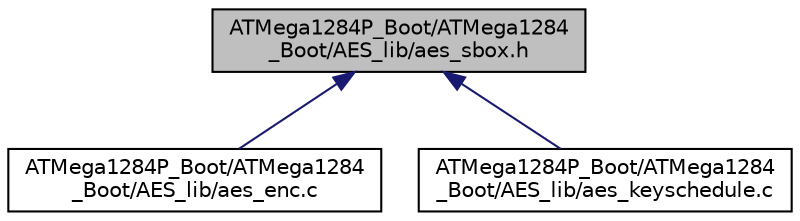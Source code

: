 digraph "ATMega1284P_Boot/ATMega1284_Boot/AES_lib/aes_sbox.h"
{
  edge [fontname="Helvetica",fontsize="10",labelfontname="Helvetica",labelfontsize="10"];
  node [fontname="Helvetica",fontsize="10",shape=record];
  Node2 [label="ATMega1284P_Boot/ATMega1284\l_Boot/AES_lib/aes_sbox.h",height=0.2,width=0.4,color="black", fillcolor="grey75", style="filled", fontcolor="black"];
  Node2 -> Node3 [dir="back",color="midnightblue",fontsize="10",style="solid"];
  Node3 [label="ATMega1284P_Boot/ATMega1284\l_Boot/AES_lib/aes_enc.c",height=0.2,width=0.4,color="black", fillcolor="white", style="filled",URL="$_a_t_mega1284_p___boot_2_a_t_mega1284___boot_2_a_e_s__lib_2aes__enc_8c.html"];
  Node2 -> Node4 [dir="back",color="midnightblue",fontsize="10",style="solid"];
  Node4 [label="ATMega1284P_Boot/ATMega1284\l_Boot/AES_lib/aes_keyschedule.c",height=0.2,width=0.4,color="black", fillcolor="white", style="filled",URL="$_a_t_mega1284_p___boot_2_a_t_mega1284___boot_2_a_e_s__lib_2aes__keyschedule_8c.html"];
}
